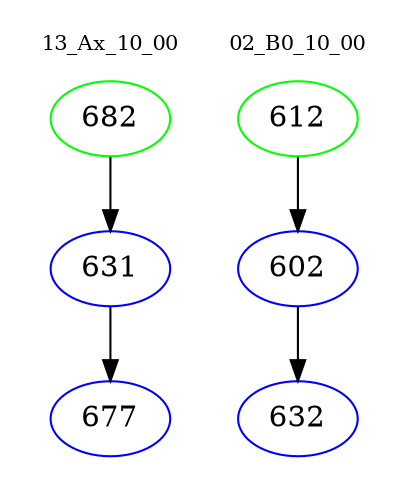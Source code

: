 digraph{
subgraph cluster_0 {
color = white
label = "13_Ax_10_00";
fontsize=10;
T0_682 [label="682", color="green"]
T0_682 -> T0_631 [color="black"]
T0_631 [label="631", color="blue"]
T0_631 -> T0_677 [color="black"]
T0_677 [label="677", color="blue"]
}
subgraph cluster_1 {
color = white
label = "02_B0_10_00";
fontsize=10;
T1_612 [label="612", color="green"]
T1_612 -> T1_602 [color="black"]
T1_602 [label="602", color="blue"]
T1_602 -> T1_632 [color="black"]
T1_632 [label="632", color="blue"]
}
}
